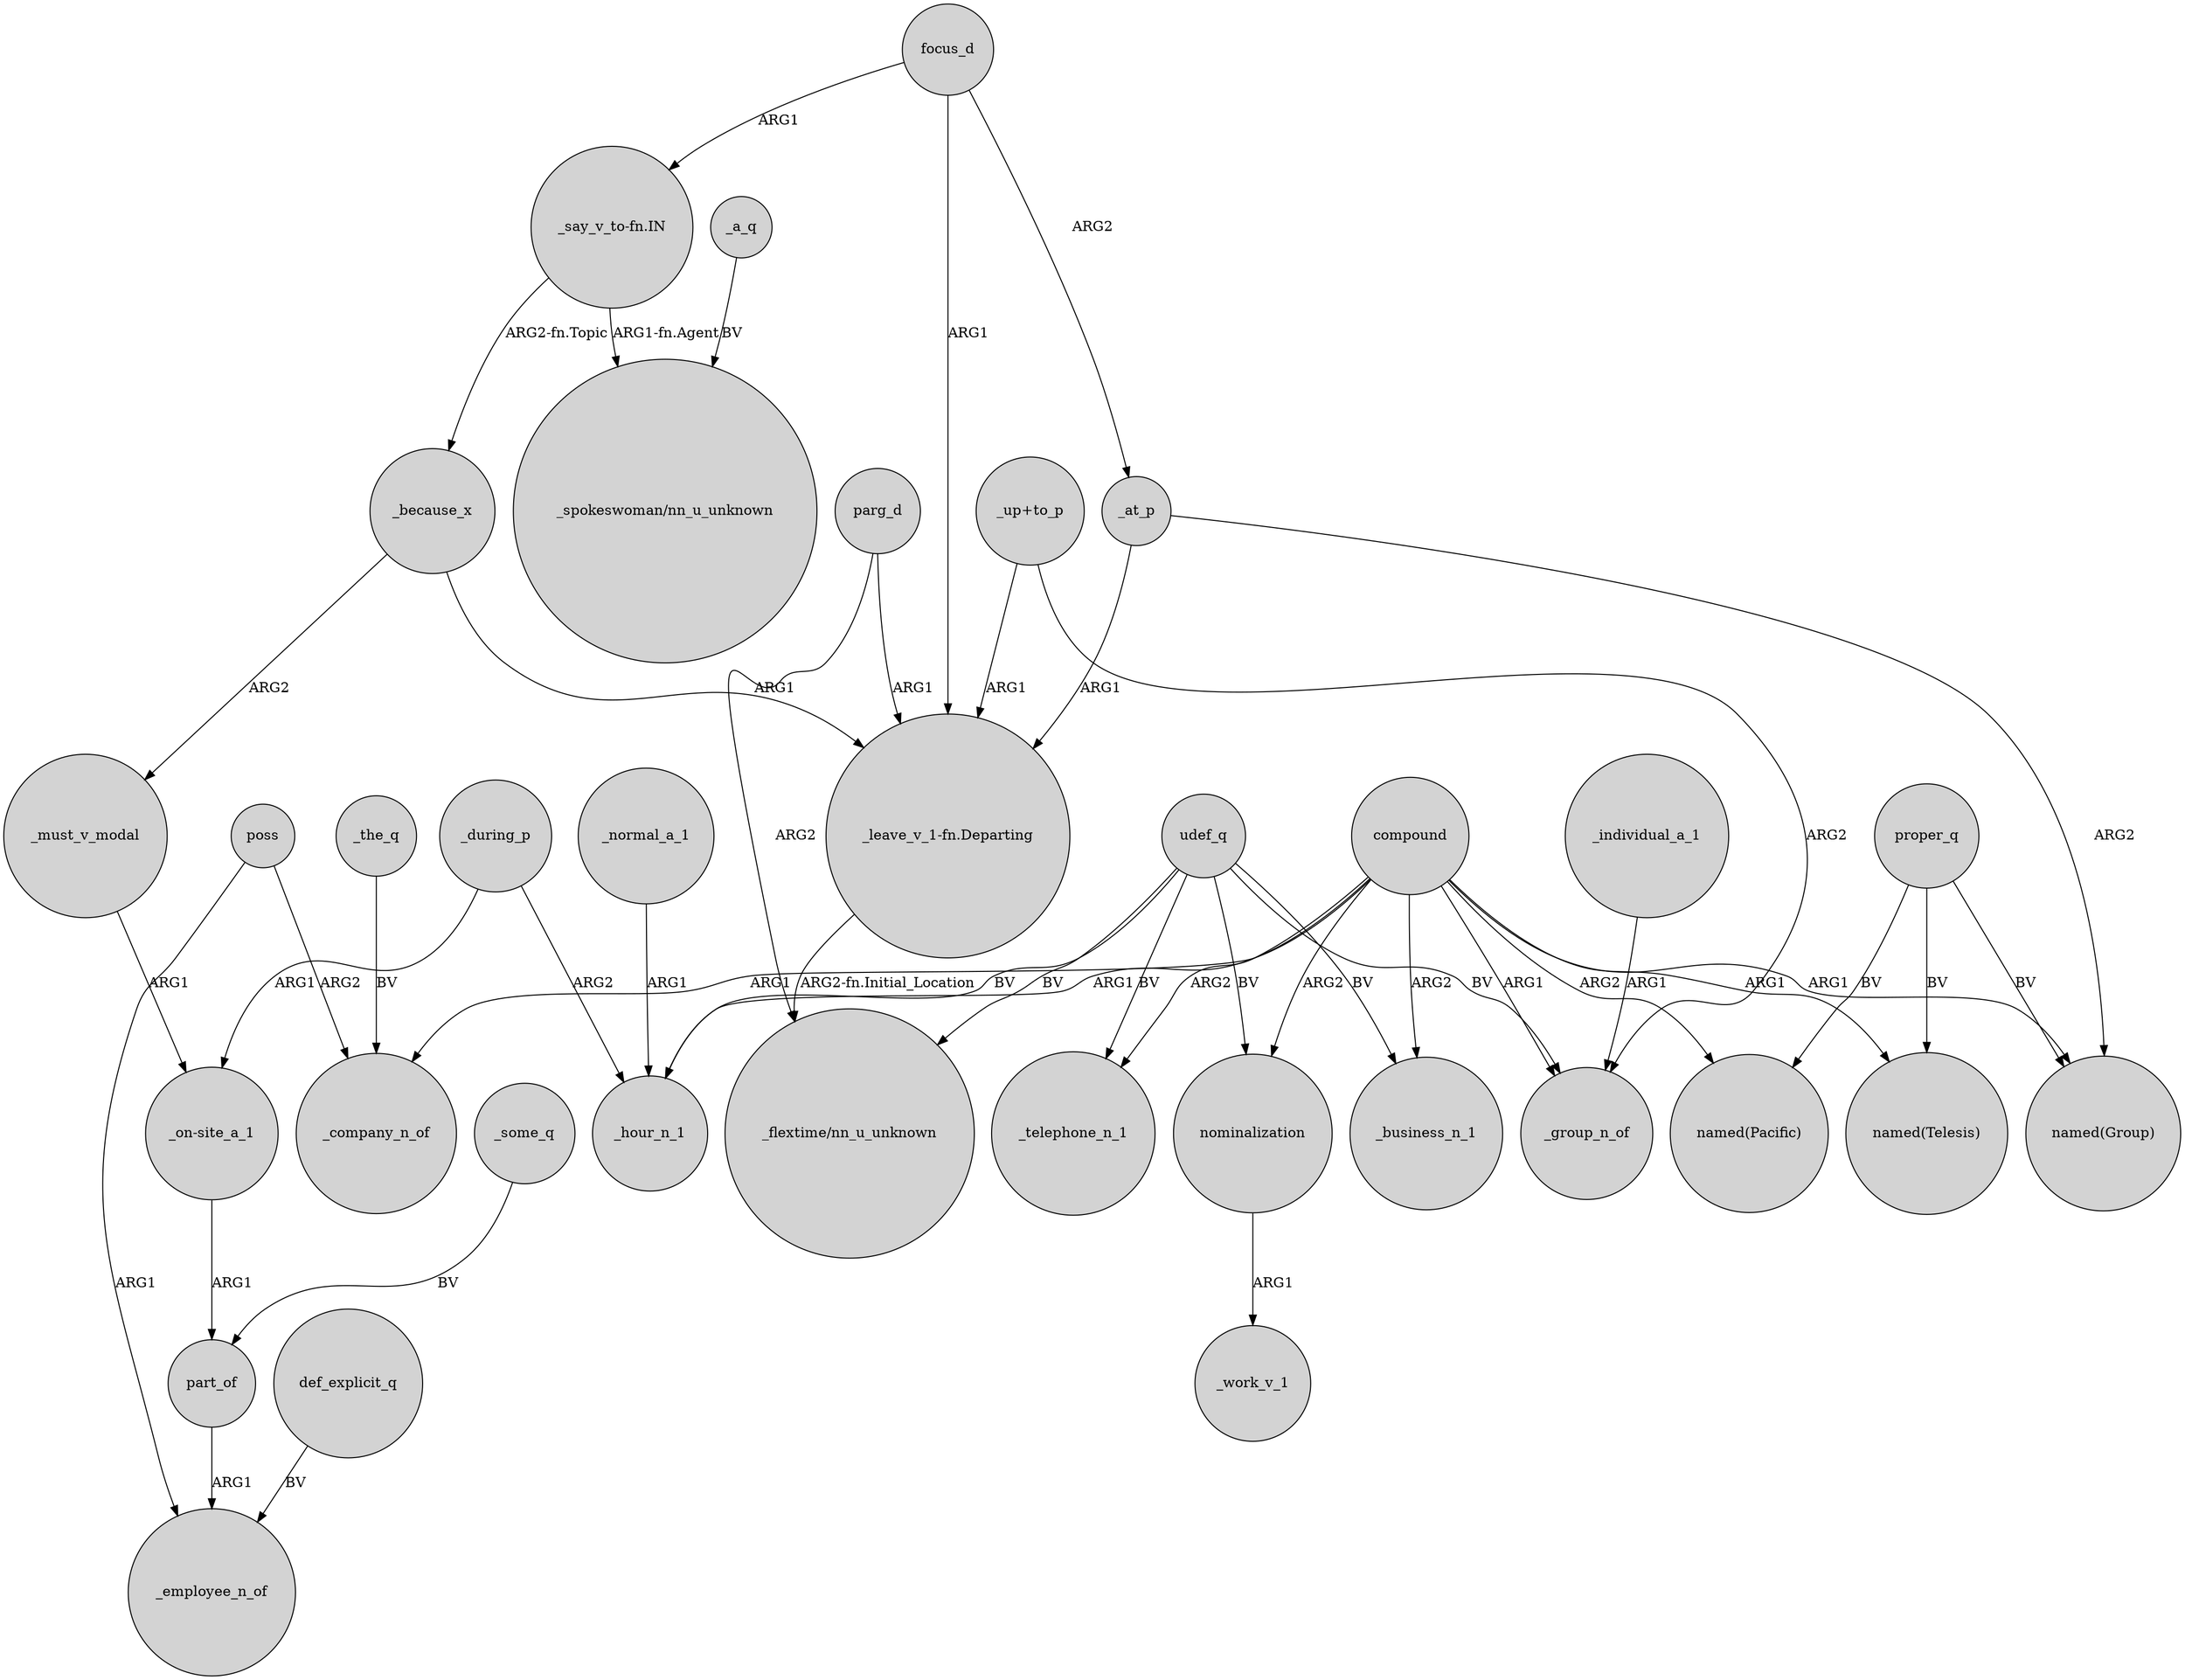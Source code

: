 digraph {
	node [shape=circle style=filled]
	nominalization -> _work_v_1 [label=ARG1]
	compound -> _hour_n_1 [label=ARG1]
	proper_q -> "named(Telesis)" [label=BV]
	_during_p -> _hour_n_1 [label=ARG2]
	compound -> _telephone_n_1 [label=ARG2]
	"_on-site_a_1" -> part_of [label=ARG1]
	udef_q -> "_flextime/nn_u_unknown" [label=BV]
	udef_q -> _telephone_n_1 [label=BV]
	_a_q -> "_spokeswoman/nn_u_unknown" [label=BV]
	udef_q -> _hour_n_1 [label=BV]
	compound -> "named(Pacific)" [label=ARG2]
	compound -> nominalization [label=ARG2]
	focus_d -> _at_p [label=ARG2]
	"_up+to_p" -> "_leave_v_1-fn.Departing" [label=ARG1]
	_the_q -> _company_n_of [label=BV]
	def_explicit_q -> _employee_n_of [label=BV]
	compound -> "named(Group)" [label=ARG1]
	_at_p -> "named(Group)" [label=ARG2]
	_at_p -> "_leave_v_1-fn.Departing" [label=ARG1]
	_some_q -> part_of [label=BV]
	_must_v_modal -> "_on-site_a_1" [label=ARG1]
	"_say_v_to-fn.IN" -> _because_x [label="ARG2-fn.Topic"]
	"_up+to_p" -> _group_n_of [label=ARG2]
	compound -> _company_n_of [label=ARG1]
	poss -> _employee_n_of [label=ARG1]
	"_leave_v_1-fn.Departing" -> "_flextime/nn_u_unknown" [label="ARG2-fn.Initial_Location"]
	compound -> _group_n_of [label=ARG1]
	_because_x -> "_leave_v_1-fn.Departing" [label=ARG1]
	_normal_a_1 -> _hour_n_1 [label=ARG1]
	_because_x -> _must_v_modal [label=ARG2]
	compound -> "named(Telesis)" [label=ARG1]
	parg_d -> "_flextime/nn_u_unknown" [label=ARG2]
	"_say_v_to-fn.IN" -> "_spokeswoman/nn_u_unknown" [label="ARG1-fn.Agent"]
	compound -> _business_n_1 [label=ARG2]
	udef_q -> nominalization [label=BV]
	parg_d -> "_leave_v_1-fn.Departing" [label=ARG1]
	focus_d -> "_leave_v_1-fn.Departing" [label=ARG1]
	udef_q -> _business_n_1 [label=BV]
	poss -> _company_n_of [label=ARG2]
	part_of -> _employee_n_of [label=ARG1]
	proper_q -> "named(Group)" [label=BV]
	_during_p -> "_on-site_a_1" [label=ARG1]
	_individual_a_1 -> _group_n_of [label=ARG1]
	udef_q -> _group_n_of [label=BV]
	proper_q -> "named(Pacific)" [label=BV]
	focus_d -> "_say_v_to-fn.IN" [label=ARG1]
}
